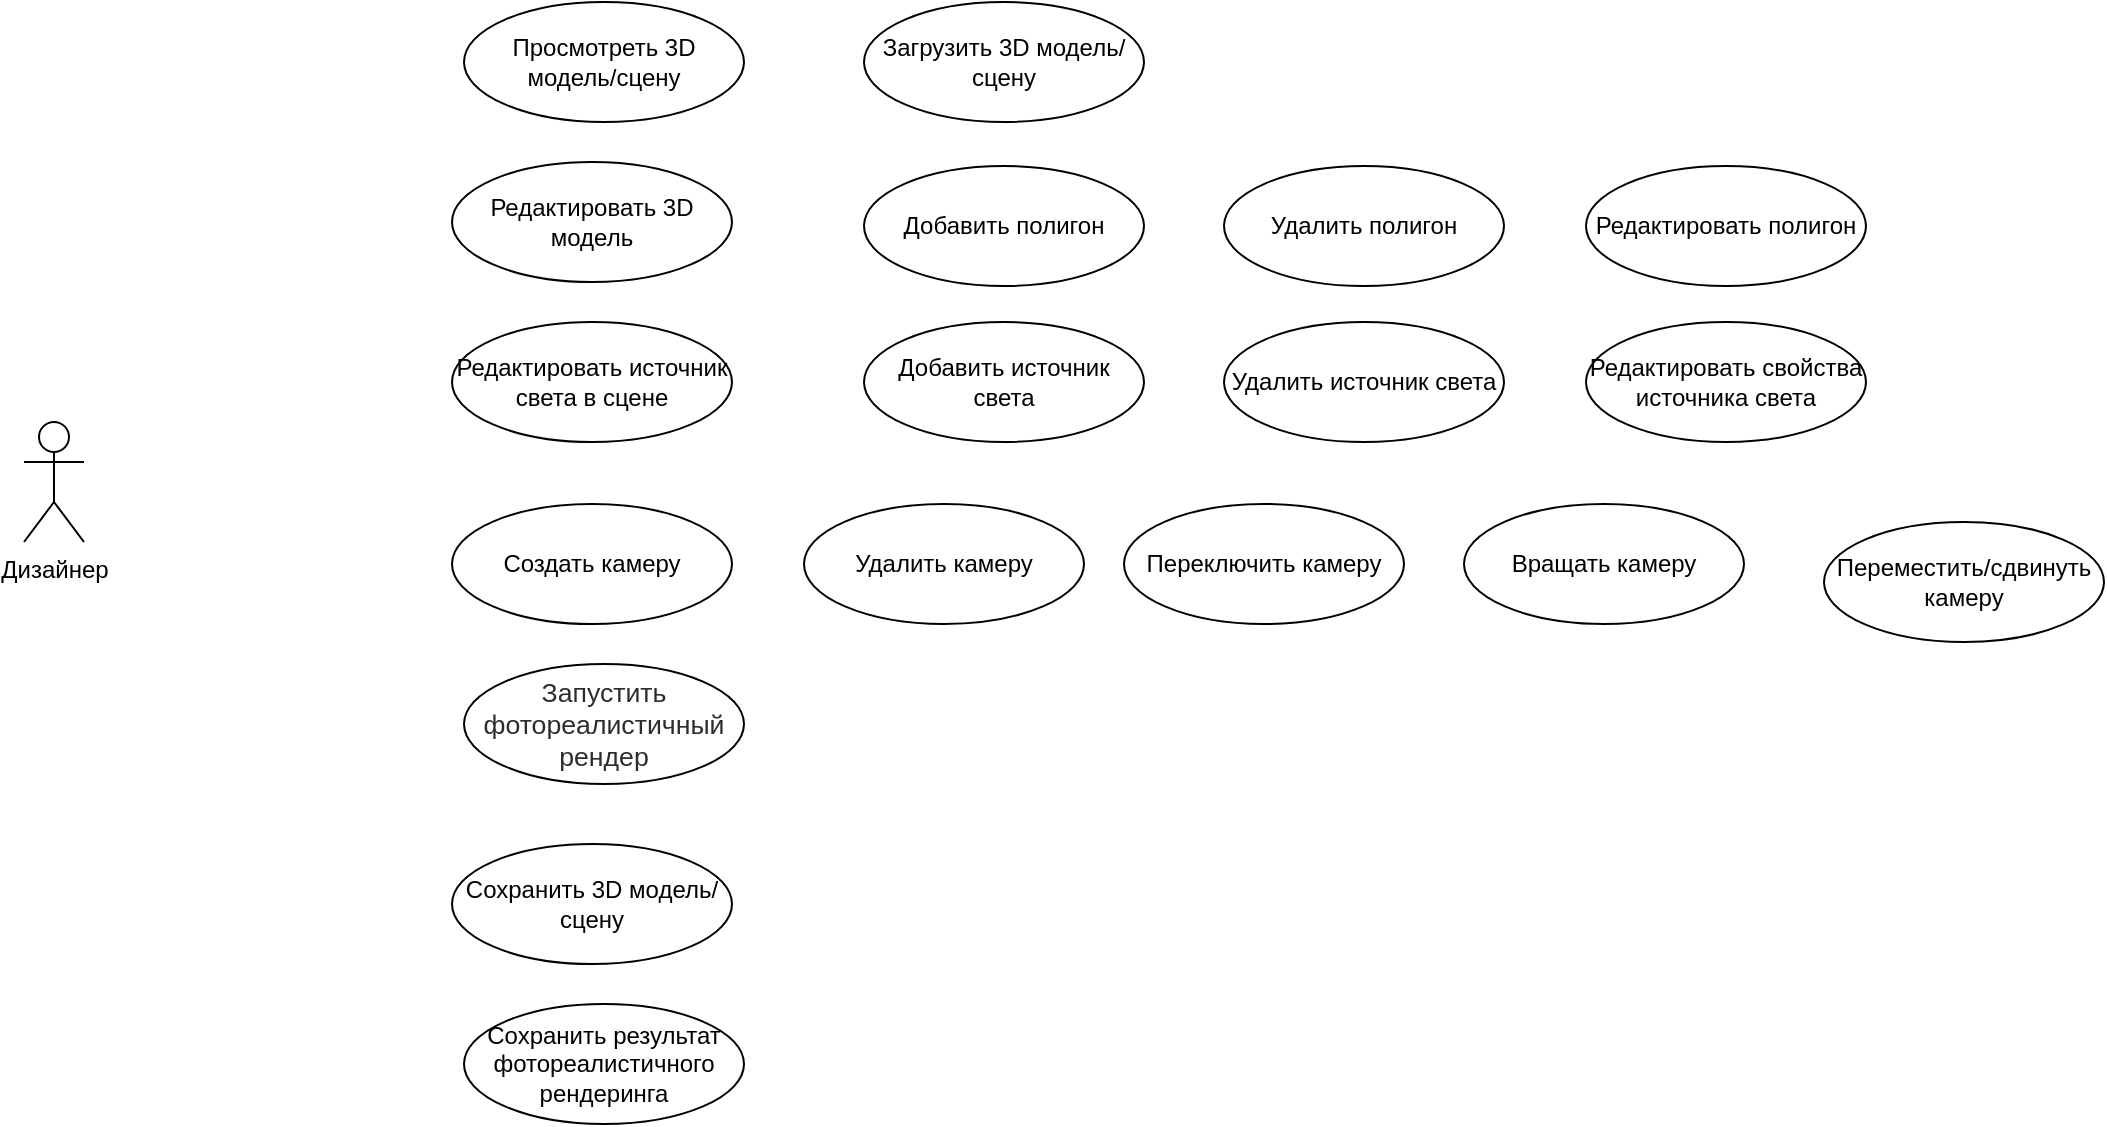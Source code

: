 <mxfile version="14.6.6" type="github">
  <diagram id="TTeWuGK_N1w3ZF10THAs" name="Page-1">
    <mxGraphModel dx="868" dy="482" grid="1" gridSize="10" guides="1" tooltips="1" connect="1" arrows="1" fold="1" page="1" pageScale="1" pageWidth="827" pageHeight="1169" math="0" shadow="0">
      <root>
        <mxCell id="0" />
        <mxCell id="1" parent="0" />
        <mxCell id="73fXxVTonlHXJbU47xhf-3" value="Загрузить 3D модель/сцену" style="ellipse;whiteSpace=wrap;html=1;" parent="1" vertex="1">
          <mxGeometry x="480" y="240" width="140" height="60" as="geometry" />
        </mxCell>
        <mxCell id="73fXxVTonlHXJbU47xhf-4" value="Дизайнер" style="shape=umlActor;verticalLabelPosition=bottom;verticalAlign=top;html=1;" parent="1" vertex="1">
          <mxGeometry x="60" y="450" width="30" height="60" as="geometry" />
        </mxCell>
        <mxCell id="239sjALaaFQrel0IKYAk-14" value="Просмотреть 3D модель/сцену" style="ellipse;whiteSpace=wrap;html=1;" parent="1" vertex="1">
          <mxGeometry x="280" y="240" width="140" height="60" as="geometry" />
        </mxCell>
        <mxCell id="239sjALaaFQrel0IKYAk-20" value="Создать камеру" style="ellipse;whiteSpace=wrap;html=1;" parent="1" vertex="1">
          <mxGeometry x="274" y="491" width="140" height="60" as="geometry" />
        </mxCell>
        <mxCell id="239sjALaaFQrel0IKYAk-21" value="Редактировать 3D модель" style="ellipse;whiteSpace=wrap;html=1;" parent="1" vertex="1">
          <mxGeometry x="274" y="320" width="140" height="60" as="geometry" />
        </mxCell>
        <mxCell id="239sjALaaFQrel0IKYAk-22" value="Сохранить 3D модель/сцену" style="ellipse;whiteSpace=wrap;html=1;" parent="1" vertex="1">
          <mxGeometry x="274" y="661" width="140" height="60" as="geometry" />
        </mxCell>
        <mxCell id="239sjALaaFQrel0IKYAk-23" value="Сохранить результат фотореалистичного рендеринга" style="ellipse;whiteSpace=wrap;html=1;" parent="1" vertex="1">
          <mxGeometry x="280" y="741" width="140" height="60" as="geometry" />
        </mxCell>
        <mxCell id="239sjALaaFQrel0IKYAk-24" value="Переместить/сдвинуть камеру" style="ellipse;whiteSpace=wrap;html=1;" parent="1" vertex="1">
          <mxGeometry x="960" y="500" width="140" height="60" as="geometry" />
        </mxCell>
        <mxCell id="239sjALaaFQrel0IKYAk-25" value="Вращать камеру" style="ellipse;whiteSpace=wrap;html=1;" parent="1" vertex="1">
          <mxGeometry x="780" y="491" width="140" height="60" as="geometry" />
        </mxCell>
        <mxCell id="239sjALaaFQrel0IKYAk-26" value="Переключить камеру" style="ellipse;whiteSpace=wrap;html=1;" parent="1" vertex="1">
          <mxGeometry x="610" y="491" width="140" height="60" as="geometry" />
        </mxCell>
        <mxCell id="239sjALaaFQrel0IKYAk-27" value="Удалить камеру" style="ellipse;whiteSpace=wrap;html=1;" parent="1" vertex="1">
          <mxGeometry x="450" y="491" width="140" height="60" as="geometry" />
        </mxCell>
        <mxCell id="239sjALaaFQrel0IKYAk-28" value="Редактировать источник света в сцене" style="ellipse;whiteSpace=wrap;html=1;" parent="1" vertex="1">
          <mxGeometry x="274" y="400" width="140" height="60" as="geometry" />
        </mxCell>
        <mxCell id="239sjALaaFQrel0IKYAk-29" value="&lt;span id=&quot;docs-internal-guid-07935baf-7fff-c7c5-6f66-7052401fd73c&quot;&gt;&lt;span style=&quot;font-size: 10pt ; font-family: &amp;#34;arial&amp;#34; ; color: rgb(44 , 45 , 48) ; background-color: transparent ; vertical-align: baseline&quot;&gt;Запустить фотореалистичный рендер&lt;/span&gt;&lt;/span&gt;" style="ellipse;whiteSpace=wrap;html=1;" parent="1" vertex="1">
          <mxGeometry x="280" y="571" width="140" height="60" as="geometry" />
        </mxCell>
        <mxCell id="_-vxPhsxK2PhKh6058z0-1" value="Добавить полигон" style="ellipse;whiteSpace=wrap;html=1;" vertex="1" parent="1">
          <mxGeometry x="480" y="322" width="140" height="60" as="geometry" />
        </mxCell>
        <mxCell id="_-vxPhsxK2PhKh6058z0-2" value="Удалить полигон" style="ellipse;whiteSpace=wrap;html=1;" vertex="1" parent="1">
          <mxGeometry x="660" y="322" width="140" height="60" as="geometry" />
        </mxCell>
        <mxCell id="_-vxPhsxK2PhKh6058z0-3" value="Редактировать полигон" style="ellipse;whiteSpace=wrap;html=1;" vertex="1" parent="1">
          <mxGeometry x="841" y="322" width="140" height="60" as="geometry" />
        </mxCell>
        <mxCell id="_-vxPhsxK2PhKh6058z0-4" value="Добавить источник света" style="ellipse;whiteSpace=wrap;html=1;" vertex="1" parent="1">
          <mxGeometry x="480" y="400" width="140" height="60" as="geometry" />
        </mxCell>
        <mxCell id="_-vxPhsxK2PhKh6058z0-5" value="Удалить источник света" style="ellipse;whiteSpace=wrap;html=1;" vertex="1" parent="1">
          <mxGeometry x="660" y="400" width="140" height="60" as="geometry" />
        </mxCell>
        <mxCell id="_-vxPhsxK2PhKh6058z0-6" value="Редактировать свойства источника света" style="ellipse;whiteSpace=wrap;html=1;" vertex="1" parent="1">
          <mxGeometry x="841" y="400" width="140" height="60" as="geometry" />
        </mxCell>
      </root>
    </mxGraphModel>
  </diagram>
</mxfile>
